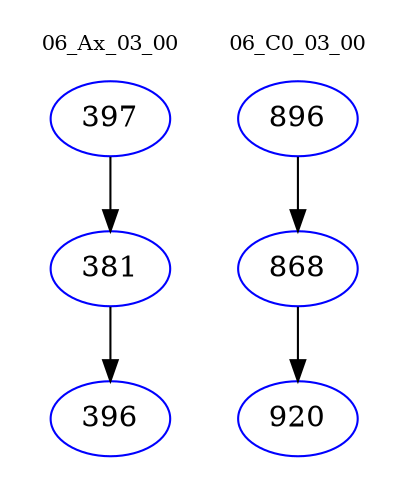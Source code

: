 digraph{
subgraph cluster_0 {
color = white
label = "06_Ax_03_00";
fontsize=10;
T0_397 [label="397", color="blue"]
T0_397 -> T0_381 [color="black"]
T0_381 [label="381", color="blue"]
T0_381 -> T0_396 [color="black"]
T0_396 [label="396", color="blue"]
}
subgraph cluster_1 {
color = white
label = "06_C0_03_00";
fontsize=10;
T1_896 [label="896", color="blue"]
T1_896 -> T1_868 [color="black"]
T1_868 [label="868", color="blue"]
T1_868 -> T1_920 [color="black"]
T1_920 [label="920", color="blue"]
}
}
